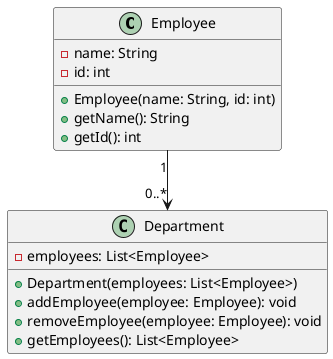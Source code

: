@startuml
class Employee {
    - name: String
    - id: int

    + Employee(name: String, id: int)
    + getName(): String
    + getId(): int
}

class Department {
    - employees: List<Employee>

    + Department(employees: List<Employee>)
    + addEmployee(employee: Employee): void
    + removeEmployee(employee: Employee): void
    + getEmployees(): List<Employee>
}

Employee "1" --> "0..*" Department
@enduml
